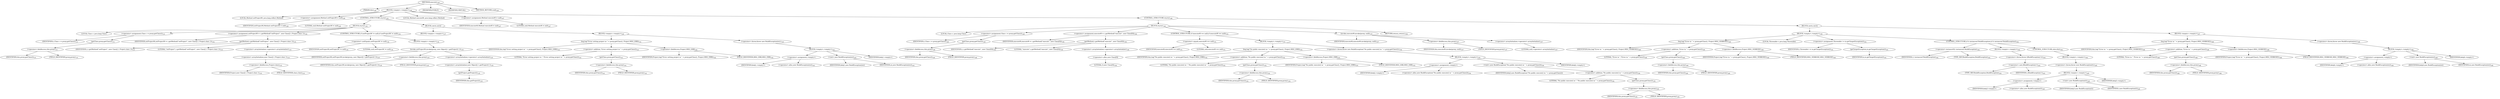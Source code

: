 digraph "execute" {  
"100" [label = <(METHOD,execute)<SUB>128</SUB>> ]
"7" [label = <(PARAM,this)<SUB>128</SUB>> ]
"101" [label = <(BLOCK,&lt;empty&gt;,&lt;empty&gt;)<SUB>128</SUB>> ]
"102" [label = <(LOCAL,Method setProjectM: java.lang.reflect.Method)> ]
"103" [label = <(&lt;operator&gt;.assignment,Method setProjectM = null)<SUB>129</SUB>> ]
"104" [label = <(IDENTIFIER,setProjectM,Method setProjectM = null)<SUB>129</SUB>> ]
"105" [label = <(LITERAL,null,Method setProjectM = null)<SUB>129</SUB>> ]
"106" [label = <(CONTROL_STRUCTURE,try,try)<SUB>130</SUB>> ]
"107" [label = <(BLOCK,try,try)<SUB>130</SUB>> ]
"108" [label = <(LOCAL,Class c: java.lang.Class)> ]
"109" [label = <(&lt;operator&gt;.assignment,Class c = proxy.getClass())<SUB>131</SUB>> ]
"110" [label = <(IDENTIFIER,c,Class c = proxy.getClass())<SUB>131</SUB>> ]
"111" [label = <(getClass,proxy.getClass())<SUB>131</SUB>> ]
"112" [label = <(&lt;operator&gt;.fieldAccess,this.proxy)<SUB>131</SUB>> ]
"113" [label = <(IDENTIFIER,this,proxy.getClass())<SUB>131</SUB>> ]
"114" [label = <(FIELD_IDENTIFIER,proxy,proxy)<SUB>131</SUB>> ]
"115" [label = <(&lt;operator&gt;.assignment,setProjectM = c.getMethod(&quot;setProject&quot;, new Class[] { Project.class }))<SUB>132</SUB>> ]
"116" [label = <(IDENTIFIER,setProjectM,setProjectM = c.getMethod(&quot;setProject&quot;, new Class[] { Project.class }))<SUB>132</SUB>> ]
"117" [label = <(getMethod,c.getMethod(&quot;setProject&quot;, new Class[] { Project.class }))<SUB>133</SUB>> ]
"118" [label = <(IDENTIFIER,c,c.getMethod(&quot;setProject&quot;, new Class[] { Project.class }))<SUB>133</SUB>> ]
"119" [label = <(LITERAL,&quot;setProject&quot;,c.getMethod(&quot;setProject&quot;, new Class[] { Project.class }))<SUB>133</SUB>> ]
"120" [label = <(&lt;operator&gt;.arrayInitializer,&lt;operator&gt;.arrayInitializer)<SUB>133</SUB>> ]
"121" [label = <(&lt;operator&gt;.arrayInitializer,new Class[] { Project.class })<SUB>133</SUB>> ]
"122" [label = <(&lt;operator&gt;.fieldAccess,Project.class)<SUB>133</SUB>> ]
"123" [label = <(IDENTIFIER,Project,new Class[] { Project.class })<SUB>133</SUB>> ]
"124" [label = <(FIELD_IDENTIFIER,class,class)<SUB>133</SUB>> ]
"125" [label = <(CONTROL_STRUCTURE,if (setProjectM != null),if (setProjectM != null))<SUB>134</SUB>> ]
"126" [label = <(&lt;operator&gt;.notEquals,setProjectM != null)<SUB>134</SUB>> ]
"127" [label = <(IDENTIFIER,setProjectM,setProjectM != null)<SUB>134</SUB>> ]
"128" [label = <(LITERAL,null,setProjectM != null)<SUB>134</SUB>> ]
"129" [label = <(BLOCK,&lt;empty&gt;,&lt;empty&gt;)<SUB>134</SUB>> ]
"130" [label = <(invoke,setProjectM.invoke(proxy, new Object[] { getProject() }))<SUB>135</SUB>> ]
"131" [label = <(IDENTIFIER,setProjectM,setProjectM.invoke(proxy, new Object[] { getProject() }))<SUB>135</SUB>> ]
"132" [label = <(&lt;operator&gt;.fieldAccess,this.proxy)<SUB>135</SUB>> ]
"133" [label = <(IDENTIFIER,this,setProjectM.invoke(proxy, new Object[] { getProject() }))<SUB>135</SUB>> ]
"134" [label = <(FIELD_IDENTIFIER,proxy,proxy)<SUB>135</SUB>> ]
"135" [label = <(&lt;operator&gt;.arrayInitializer,&lt;operator&gt;.arrayInitializer)<SUB>135</SUB>> ]
"136" [label = <(&lt;operator&gt;.arrayInitializer,new Object[] { getProject() })<SUB>135</SUB>> ]
"137" [label = <(getProject,getProject())<SUB>135</SUB>> ]
"6" [label = <(IDENTIFIER,this,getProject())<SUB>135</SUB>> ]
"138" [label = <(BLOCK,catch,catch)> ]
"139" [label = <(BLOCK,&lt;empty&gt;,&lt;empty&gt;)<SUB>137</SUB>> ]
"140" [label = <(BLOCK,&lt;empty&gt;,&lt;empty&gt;)<SUB>140</SUB>> ]
"141" [label = <(log,log(&quot;Error setting project in &quot; + proxy.getClass(), Project.MSG_ERR))<SUB>141</SUB>> ]
"8" [label = <(IDENTIFIER,this,log(&quot;Error setting project in &quot; + proxy.getClass(), Project.MSG_ERR))<SUB>141</SUB>> ]
"142" [label = <(&lt;operator&gt;.addition,&quot;Error setting project in &quot; + proxy.getClass())<SUB>141</SUB>> ]
"143" [label = <(LITERAL,&quot;Error setting project in &quot;,&quot;Error setting project in &quot; + proxy.getClass())<SUB>141</SUB>> ]
"144" [label = <(getClass,proxy.getClass())<SUB>141</SUB>> ]
"145" [label = <(&lt;operator&gt;.fieldAccess,this.proxy)<SUB>141</SUB>> ]
"146" [label = <(IDENTIFIER,this,proxy.getClass())<SUB>141</SUB>> ]
"147" [label = <(FIELD_IDENTIFIER,proxy,proxy)<SUB>141</SUB>> ]
"148" [label = <(&lt;operator&gt;.fieldAccess,Project.MSG_ERR)<SUB>142</SUB>> ]
"149" [label = <(IDENTIFIER,Project,log(&quot;Error setting project in &quot; + proxy.getClass(), Project.MSG_ERR))<SUB>142</SUB>> ]
"150" [label = <(FIELD_IDENTIFIER,MSG_ERR,MSG_ERR)<SUB>142</SUB>> ]
"151" [label = <(&lt;operator&gt;.throw,throw new BuildException(ex);)<SUB>143</SUB>> ]
"152" [label = <(BLOCK,&lt;empty&gt;,&lt;empty&gt;)<SUB>143</SUB>> ]
"153" [label = <(&lt;operator&gt;.assignment,&lt;empty&gt;)> ]
"154" [label = <(IDENTIFIER,$obj1,&lt;empty&gt;)> ]
"155" [label = <(&lt;operator&gt;.alloc,new BuildException(ex))<SUB>143</SUB>> ]
"156" [label = <(&lt;init&gt;,new BuildException(ex))<SUB>143</SUB>> ]
"157" [label = <(IDENTIFIER,$obj1,new BuildException(ex))> ]
"158" [label = <(IDENTIFIER,ex,new BuildException(ex))<SUB>143</SUB>> ]
"159" [label = <(IDENTIFIER,$obj1,&lt;empty&gt;)> ]
"160" [label = <(LOCAL,Method executeM: java.lang.reflect.Method)> ]
"161" [label = <(&lt;operator&gt;.assignment,Method executeM = null)<SUB>147</SUB>> ]
"162" [label = <(IDENTIFIER,executeM,Method executeM = null)<SUB>147</SUB>> ]
"163" [label = <(LITERAL,null,Method executeM = null)<SUB>147</SUB>> ]
"164" [label = <(CONTROL_STRUCTURE,try,try)<SUB>148</SUB>> ]
"165" [label = <(BLOCK,try,try)<SUB>148</SUB>> ]
"166" [label = <(LOCAL,Class c: java.lang.Class)> ]
"167" [label = <(&lt;operator&gt;.assignment,Class c = proxy.getClass())<SUB>149</SUB>> ]
"168" [label = <(IDENTIFIER,c,Class c = proxy.getClass())<SUB>149</SUB>> ]
"169" [label = <(getClass,proxy.getClass())<SUB>149</SUB>> ]
"170" [label = <(&lt;operator&gt;.fieldAccess,this.proxy)<SUB>149</SUB>> ]
"171" [label = <(IDENTIFIER,this,proxy.getClass())<SUB>149</SUB>> ]
"172" [label = <(FIELD_IDENTIFIER,proxy,proxy)<SUB>149</SUB>> ]
"173" [label = <(&lt;operator&gt;.assignment,executeM = c.getMethod(&quot;execute&quot;, new Class[0]))<SUB>150</SUB>> ]
"174" [label = <(IDENTIFIER,executeM,executeM = c.getMethod(&quot;execute&quot;, new Class[0]))<SUB>150</SUB>> ]
"175" [label = <(getMethod,c.getMethod(&quot;execute&quot;, new Class[0]))<SUB>150</SUB>> ]
"176" [label = <(IDENTIFIER,c,c.getMethod(&quot;execute&quot;, new Class[0]))<SUB>150</SUB>> ]
"177" [label = <(LITERAL,&quot;execute&quot;,c.getMethod(&quot;execute&quot;, new Class[0]))<SUB>150</SUB>> ]
"178" [label = <(&lt;operator&gt;.arrayInitializer,&lt;operator&gt;.arrayInitializer)<SUB>150</SUB>> ]
"179" [label = <(&lt;operator&gt;.alloc,new Class[0])> ]
"180" [label = <(LITERAL,0,new Class[0])<SUB>150</SUB>> ]
"181" [label = <(CONTROL_STRUCTURE,if (executeM == null),if (executeM == null))<SUB>151</SUB>> ]
"182" [label = <(&lt;operator&gt;.equals,executeM == null)<SUB>151</SUB>> ]
"183" [label = <(IDENTIFIER,executeM,executeM == null)<SUB>151</SUB>> ]
"184" [label = <(LITERAL,null,executeM == null)<SUB>151</SUB>> ]
"185" [label = <(BLOCK,&lt;empty&gt;,&lt;empty&gt;)<SUB>151</SUB>> ]
"186" [label = <(log,log(&quot;No public execute() in &quot; + proxy.getClass(), Project.MSG_ERR))<SUB>152</SUB>> ]
"9" [label = <(IDENTIFIER,this,log(&quot;No public execute() in &quot; + proxy.getClass(), Project.MSG_ERR))<SUB>152</SUB>> ]
"187" [label = <(&lt;operator&gt;.addition,&quot;No public execute() in &quot; + proxy.getClass())<SUB>152</SUB>> ]
"188" [label = <(LITERAL,&quot;No public execute() in &quot;,&quot;No public execute() in &quot; + proxy.getClass())<SUB>152</SUB>> ]
"189" [label = <(getClass,proxy.getClass())<SUB>152</SUB>> ]
"190" [label = <(&lt;operator&gt;.fieldAccess,this.proxy)<SUB>152</SUB>> ]
"191" [label = <(IDENTIFIER,this,proxy.getClass())<SUB>152</SUB>> ]
"192" [label = <(FIELD_IDENTIFIER,proxy,proxy)<SUB>152</SUB>> ]
"193" [label = <(&lt;operator&gt;.fieldAccess,Project.MSG_ERR)<SUB>153</SUB>> ]
"194" [label = <(IDENTIFIER,Project,log(&quot;No public execute() in &quot; + proxy.getClass(), Project.MSG_ERR))<SUB>153</SUB>> ]
"195" [label = <(FIELD_IDENTIFIER,MSG_ERR,MSG_ERR)<SUB>153</SUB>> ]
"196" [label = <(&lt;operator&gt;.throw,throw new BuildException(&quot;No public execute() in &quot; + proxy.getClass());)<SUB>154</SUB>> ]
"197" [label = <(BLOCK,&lt;empty&gt;,&lt;empty&gt;)<SUB>154</SUB>> ]
"198" [label = <(&lt;operator&gt;.assignment,&lt;empty&gt;)> ]
"199" [label = <(IDENTIFIER,$obj2,&lt;empty&gt;)> ]
"200" [label = <(&lt;operator&gt;.alloc,new BuildException(&quot;No public execute() in &quot; + proxy.getClass()))<SUB>154</SUB>> ]
"201" [label = <(&lt;init&gt;,new BuildException(&quot;No public execute() in &quot; + proxy.getClass()))<SUB>154</SUB>> ]
"202" [label = <(IDENTIFIER,$obj2,new BuildException(&quot;No public execute() in &quot; + proxy.getClass()))> ]
"203" [label = <(&lt;operator&gt;.addition,&quot;No public execute() in &quot; + proxy.getClass())<SUB>154</SUB>> ]
"204" [label = <(LITERAL,&quot;No public execute() in &quot;,&quot;No public execute() in &quot; + proxy.getClass())<SUB>154</SUB>> ]
"205" [label = <(getClass,proxy.getClass())<SUB>155</SUB>> ]
"206" [label = <(&lt;operator&gt;.fieldAccess,this.proxy)<SUB>155</SUB>> ]
"207" [label = <(IDENTIFIER,this,proxy.getClass())<SUB>155</SUB>> ]
"208" [label = <(FIELD_IDENTIFIER,proxy,proxy)<SUB>155</SUB>> ]
"209" [label = <(IDENTIFIER,$obj2,&lt;empty&gt;)> ]
"210" [label = <(invoke,executeM.invoke(proxy, null))<SUB>157</SUB>> ]
"211" [label = <(IDENTIFIER,executeM,executeM.invoke(proxy, null))<SUB>157</SUB>> ]
"212" [label = <(&lt;operator&gt;.fieldAccess,this.proxy)<SUB>157</SUB>> ]
"213" [label = <(IDENTIFIER,this,executeM.invoke(proxy, null))<SUB>157</SUB>> ]
"214" [label = <(FIELD_IDENTIFIER,proxy,proxy)<SUB>157</SUB>> ]
"215" [label = <(&lt;operator&gt;.arrayInitializer,&lt;operator&gt;.arrayInitializer)<SUB>157</SUB>> ]
"216" [label = <(LITERAL,null,&lt;operator&gt;.arrayInitializer)<SUB>157</SUB>> ]
"217" [label = <(RETURN,return;,return;)<SUB>158</SUB>> ]
"218" [label = <(BLOCK,catch,catch)> ]
"219" [label = <(BLOCK,&lt;empty&gt;,&lt;empty&gt;)<SUB>159</SUB>> ]
"220" [label = <(log,log(&quot;Error in &quot; + proxy.getClass(), Project.MSG_VERBOSE))<SUB>160</SUB>> ]
"10" [label = <(IDENTIFIER,this,log(&quot;Error in &quot; + proxy.getClass(), Project.MSG_VERBOSE))<SUB>160</SUB>> ]
"221" [label = <(&lt;operator&gt;.addition,&quot;Error in &quot; + proxy.getClass())<SUB>160</SUB>> ]
"222" [label = <(LITERAL,&quot;Error in &quot;,&quot;Error in &quot; + proxy.getClass())<SUB>160</SUB>> ]
"223" [label = <(getClass,proxy.getClass())<SUB>160</SUB>> ]
"224" [label = <(&lt;operator&gt;.fieldAccess,this.proxy)<SUB>160</SUB>> ]
"225" [label = <(IDENTIFIER,this,proxy.getClass())<SUB>160</SUB>> ]
"226" [label = <(FIELD_IDENTIFIER,proxy,proxy)<SUB>160</SUB>> ]
"227" [label = <(&lt;operator&gt;.fieldAccess,Project.MSG_VERBOSE)<SUB>160</SUB>> ]
"228" [label = <(IDENTIFIER,Project,log(&quot;Error in &quot; + proxy.getClass(), Project.MSG_VERBOSE))<SUB>160</SUB>> ]
"229" [label = <(FIELD_IDENTIFIER,MSG_VERBOSE,MSG_VERBOSE)<SUB>160</SUB>> ]
"230" [label = <(LOCAL,Throwable t: java.lang.Throwable)> ]
"231" [label = <(&lt;operator&gt;.assignment,Throwable t = ie.getTargetException())<SUB>161</SUB>> ]
"232" [label = <(IDENTIFIER,t,Throwable t = ie.getTargetException())<SUB>161</SUB>> ]
"233" [label = <(getTargetException,ie.getTargetException())<SUB>161</SUB>> ]
"234" [label = <(IDENTIFIER,ie,ie.getTargetException())<SUB>161</SUB>> ]
"235" [label = <(CONTROL_STRUCTURE,if (t instanceof BuildException),if (t instanceof BuildException))<SUB>162</SUB>> ]
"236" [label = <(&lt;operator&gt;.instanceOf,t instanceof BuildException)<SUB>162</SUB>> ]
"237" [label = <(IDENTIFIER,t,t instanceof BuildException)<SUB>162</SUB>> ]
"238" [label = <(TYPE_REF,BuildException,BuildException)<SUB>162</SUB>> ]
"239" [label = <(BLOCK,&lt;empty&gt;,&lt;empty&gt;)<SUB>162</SUB>> ]
"240" [label = <(&lt;operator&gt;.throw,throw ((BuildException) t);)<SUB>163</SUB>> ]
"241" [label = <(&lt;operator&gt;.cast,(BuildException) t)<SUB>163</SUB>> ]
"242" [label = <(TYPE_REF,BuildException,BuildException)<SUB>163</SUB>> ]
"243" [label = <(IDENTIFIER,t,(BuildException) t)<SUB>163</SUB>> ]
"244" [label = <(CONTROL_STRUCTURE,else,else)<SUB>164</SUB>> ]
"245" [label = <(BLOCK,&lt;empty&gt;,&lt;empty&gt;)<SUB>164</SUB>> ]
"246" [label = <(&lt;operator&gt;.throw,throw new BuildException(t);)<SUB>165</SUB>> ]
"247" [label = <(BLOCK,&lt;empty&gt;,&lt;empty&gt;)<SUB>165</SUB>> ]
"248" [label = <(&lt;operator&gt;.assignment,&lt;empty&gt;)> ]
"249" [label = <(IDENTIFIER,$obj3,&lt;empty&gt;)> ]
"250" [label = <(&lt;operator&gt;.alloc,new BuildException(t))<SUB>165</SUB>> ]
"251" [label = <(&lt;init&gt;,new BuildException(t))<SUB>165</SUB>> ]
"252" [label = <(IDENTIFIER,$obj3,new BuildException(t))> ]
"253" [label = <(IDENTIFIER,t,new BuildException(t))<SUB>165</SUB>> ]
"254" [label = <(IDENTIFIER,$obj3,&lt;empty&gt;)> ]
"255" [label = <(BLOCK,&lt;empty&gt;,&lt;empty&gt;)<SUB>167</SUB>> ]
"256" [label = <(log,log(&quot;Error in &quot; + proxy.getClass(), Project.MSG_VERBOSE))<SUB>168</SUB>> ]
"11" [label = <(IDENTIFIER,this,log(&quot;Error in &quot; + proxy.getClass(), Project.MSG_VERBOSE))<SUB>168</SUB>> ]
"257" [label = <(&lt;operator&gt;.addition,&quot;Error in &quot; + proxy.getClass())<SUB>168</SUB>> ]
"258" [label = <(LITERAL,&quot;Error in &quot;,&quot;Error in &quot; + proxy.getClass())<SUB>168</SUB>> ]
"259" [label = <(getClass,proxy.getClass())<SUB>168</SUB>> ]
"260" [label = <(&lt;operator&gt;.fieldAccess,this.proxy)<SUB>168</SUB>> ]
"261" [label = <(IDENTIFIER,this,proxy.getClass())<SUB>168</SUB>> ]
"262" [label = <(FIELD_IDENTIFIER,proxy,proxy)<SUB>168</SUB>> ]
"263" [label = <(&lt;operator&gt;.fieldAccess,Project.MSG_VERBOSE)<SUB>168</SUB>> ]
"264" [label = <(IDENTIFIER,Project,log(&quot;Error in &quot; + proxy.getClass(), Project.MSG_VERBOSE))<SUB>168</SUB>> ]
"265" [label = <(FIELD_IDENTIFIER,MSG_VERBOSE,MSG_VERBOSE)<SUB>168</SUB>> ]
"266" [label = <(&lt;operator&gt;.throw,throw new BuildException(ex);)<SUB>169</SUB>> ]
"267" [label = <(BLOCK,&lt;empty&gt;,&lt;empty&gt;)<SUB>169</SUB>> ]
"268" [label = <(&lt;operator&gt;.assignment,&lt;empty&gt;)> ]
"269" [label = <(IDENTIFIER,$obj4,&lt;empty&gt;)> ]
"270" [label = <(&lt;operator&gt;.alloc,new BuildException(ex))<SUB>169</SUB>> ]
"271" [label = <(&lt;init&gt;,new BuildException(ex))<SUB>169</SUB>> ]
"272" [label = <(IDENTIFIER,$obj4,new BuildException(ex))> ]
"273" [label = <(IDENTIFIER,ex,new BuildException(ex))<SUB>169</SUB>> ]
"274" [label = <(IDENTIFIER,$obj4,&lt;empty&gt;)> ]
"275" [label = <(MODIFIER,PUBLIC)> ]
"276" [label = <(MODIFIER,VIRTUAL)> ]
"277" [label = <(METHOD_RETURN,void)<SUB>128</SUB>> ]
  "100" -> "7" 
  "100" -> "101" 
  "100" -> "275" 
  "100" -> "276" 
  "100" -> "277" 
  "101" -> "102" 
  "101" -> "103" 
  "101" -> "106" 
  "101" -> "160" 
  "101" -> "161" 
  "101" -> "164" 
  "103" -> "104" 
  "103" -> "105" 
  "106" -> "107" 
  "106" -> "138" 
  "107" -> "108" 
  "107" -> "109" 
  "107" -> "115" 
  "107" -> "125" 
  "109" -> "110" 
  "109" -> "111" 
  "111" -> "112" 
  "112" -> "113" 
  "112" -> "114" 
  "115" -> "116" 
  "115" -> "117" 
  "117" -> "118" 
  "117" -> "119" 
  "117" -> "120" 
  "120" -> "121" 
  "121" -> "122" 
  "122" -> "123" 
  "122" -> "124" 
  "125" -> "126" 
  "125" -> "129" 
  "126" -> "127" 
  "126" -> "128" 
  "129" -> "130" 
  "130" -> "131" 
  "130" -> "132" 
  "130" -> "135" 
  "132" -> "133" 
  "132" -> "134" 
  "135" -> "136" 
  "136" -> "137" 
  "137" -> "6" 
  "138" -> "139" 
  "138" -> "140" 
  "140" -> "141" 
  "140" -> "151" 
  "141" -> "8" 
  "141" -> "142" 
  "141" -> "148" 
  "142" -> "143" 
  "142" -> "144" 
  "144" -> "145" 
  "145" -> "146" 
  "145" -> "147" 
  "148" -> "149" 
  "148" -> "150" 
  "151" -> "152" 
  "152" -> "153" 
  "152" -> "156" 
  "152" -> "159" 
  "153" -> "154" 
  "153" -> "155" 
  "156" -> "157" 
  "156" -> "158" 
  "161" -> "162" 
  "161" -> "163" 
  "164" -> "165" 
  "164" -> "218" 
  "165" -> "166" 
  "165" -> "167" 
  "165" -> "173" 
  "165" -> "181" 
  "165" -> "210" 
  "165" -> "217" 
  "167" -> "168" 
  "167" -> "169" 
  "169" -> "170" 
  "170" -> "171" 
  "170" -> "172" 
  "173" -> "174" 
  "173" -> "175" 
  "175" -> "176" 
  "175" -> "177" 
  "175" -> "178" 
  "178" -> "179" 
  "179" -> "180" 
  "181" -> "182" 
  "181" -> "185" 
  "182" -> "183" 
  "182" -> "184" 
  "185" -> "186" 
  "185" -> "196" 
  "186" -> "9" 
  "186" -> "187" 
  "186" -> "193" 
  "187" -> "188" 
  "187" -> "189" 
  "189" -> "190" 
  "190" -> "191" 
  "190" -> "192" 
  "193" -> "194" 
  "193" -> "195" 
  "196" -> "197" 
  "197" -> "198" 
  "197" -> "201" 
  "197" -> "209" 
  "198" -> "199" 
  "198" -> "200" 
  "201" -> "202" 
  "201" -> "203" 
  "203" -> "204" 
  "203" -> "205" 
  "205" -> "206" 
  "206" -> "207" 
  "206" -> "208" 
  "210" -> "211" 
  "210" -> "212" 
  "210" -> "215" 
  "212" -> "213" 
  "212" -> "214" 
  "215" -> "216" 
  "218" -> "219" 
  "218" -> "255" 
  "219" -> "220" 
  "219" -> "230" 
  "219" -> "231" 
  "219" -> "235" 
  "220" -> "10" 
  "220" -> "221" 
  "220" -> "227" 
  "221" -> "222" 
  "221" -> "223" 
  "223" -> "224" 
  "224" -> "225" 
  "224" -> "226" 
  "227" -> "228" 
  "227" -> "229" 
  "231" -> "232" 
  "231" -> "233" 
  "233" -> "234" 
  "235" -> "236" 
  "235" -> "239" 
  "235" -> "244" 
  "236" -> "237" 
  "236" -> "238" 
  "239" -> "240" 
  "240" -> "241" 
  "241" -> "242" 
  "241" -> "243" 
  "244" -> "245" 
  "245" -> "246" 
  "246" -> "247" 
  "247" -> "248" 
  "247" -> "251" 
  "247" -> "254" 
  "248" -> "249" 
  "248" -> "250" 
  "251" -> "252" 
  "251" -> "253" 
  "255" -> "256" 
  "255" -> "266" 
  "256" -> "11" 
  "256" -> "257" 
  "256" -> "263" 
  "257" -> "258" 
  "257" -> "259" 
  "259" -> "260" 
  "260" -> "261" 
  "260" -> "262" 
  "263" -> "264" 
  "263" -> "265" 
  "266" -> "267" 
  "267" -> "268" 
  "267" -> "271" 
  "267" -> "274" 
  "268" -> "269" 
  "268" -> "270" 
  "271" -> "272" 
  "271" -> "273" 
}

